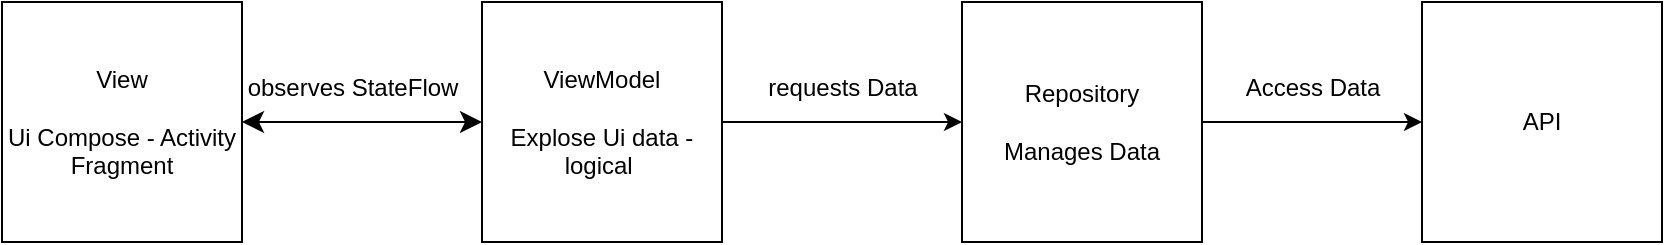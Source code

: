 <mxfile version="24.8.0">
  <diagram name="Page-1" id="99ETJTk1MKLbysxpp0xm">
    <mxGraphModel dx="1500" dy="652" grid="1" gridSize="10" guides="1" tooltips="1" connect="1" arrows="1" fold="1" page="1" pageScale="1" pageWidth="1169" pageHeight="1654" math="0" shadow="0">
      <root>
        <mxCell id="0" />
        <mxCell id="1" parent="0" />
        <mxCell id="9qoAcesDMPWmSkPRExK3-2" value="ViewModel&lt;div&gt;&lt;br&gt;&lt;div&gt;Explose Ui data - logical&amp;nbsp;&lt;/div&gt;&lt;/div&gt;" style="html=1;whiteSpace=wrap;" parent="1" vertex="1">
          <mxGeometry x="300" y="310" width="120" height="120" as="geometry" />
        </mxCell>
        <mxCell id="9qoAcesDMPWmSkPRExK3-3" value="Repository&lt;div&gt;&lt;br&gt;&lt;div&gt;Manages Data&lt;/div&gt;&lt;/div&gt;" style="html=1;whiteSpace=wrap;" parent="1" vertex="1">
          <mxGeometry x="540" y="310" width="120" height="120" as="geometry" />
        </mxCell>
        <mxCell id="9qoAcesDMPWmSkPRExK3-6" value="View&lt;div&gt;&lt;br&gt;&lt;/div&gt;&lt;div&gt;Ui Compose - Activity Fragment&lt;/div&gt;" style="html=1;whiteSpace=wrap;" parent="1" vertex="1">
          <mxGeometry x="60" y="310" width="120" height="120" as="geometry" />
        </mxCell>
        <mxCell id="9qoAcesDMPWmSkPRExK3-7" value="API" style="html=1;whiteSpace=wrap;" parent="1" vertex="1">
          <mxGeometry x="770" y="310" width="120" height="120" as="geometry" />
        </mxCell>
        <mxCell id="9qoAcesDMPWmSkPRExK3-8" value="" style="edgeStyle=none;orthogonalLoop=1;jettySize=auto;html=1;endArrow=classic;startArrow=classic;endSize=8;startSize=8;rounded=0;exitX=1;exitY=0.5;exitDx=0;exitDy=0;entryX=0;entryY=0.5;entryDx=0;entryDy=0;" parent="1" source="9qoAcesDMPWmSkPRExK3-6" target="9qoAcesDMPWmSkPRExK3-2" edge="1">
          <mxGeometry width="100" relative="1" as="geometry">
            <mxPoint x="180" y="360" as="sourcePoint" />
            <mxPoint x="280" y="360" as="targetPoint" />
            <Array as="points" />
          </mxGeometry>
        </mxCell>
        <mxCell id="9qoAcesDMPWmSkPRExK3-9" value="" style="edgeStyle=none;orthogonalLoop=1;jettySize=auto;html=1;rounded=0;entryX=0;entryY=0.5;entryDx=0;entryDy=0;" parent="1" target="9qoAcesDMPWmSkPRExK3-3" edge="1">
          <mxGeometry width="100" relative="1" as="geometry">
            <mxPoint x="420" y="370" as="sourcePoint" />
            <mxPoint x="500" y="370" as="targetPoint" />
            <Array as="points" />
          </mxGeometry>
        </mxCell>
        <mxCell id="9qoAcesDMPWmSkPRExK3-12" value="" style="edgeStyle=none;orthogonalLoop=1;jettySize=auto;html=1;rounded=0;exitX=1;exitY=0.5;exitDx=0;exitDy=0;entryX=0;entryY=0.5;entryDx=0;entryDy=0;" parent="1" source="9qoAcesDMPWmSkPRExK3-3" target="9qoAcesDMPWmSkPRExK3-7" edge="1">
          <mxGeometry width="100" relative="1" as="geometry">
            <mxPoint x="650" y="370" as="sourcePoint" />
            <mxPoint x="750" y="370" as="targetPoint" />
            <Array as="points" />
          </mxGeometry>
        </mxCell>
        <mxCell id="fxrYqTCCOqNbbh25421x-1" value="observes StateFlow" style="text;html=1;align=center;verticalAlign=middle;resizable=0;points=[];autosize=1;strokeColor=none;fillColor=none;" vertex="1" parent="1">
          <mxGeometry x="170" y="338" width="130" height="30" as="geometry" />
        </mxCell>
        <mxCell id="fxrYqTCCOqNbbh25421x-2" value="requests Data" style="text;html=1;align=center;verticalAlign=middle;resizable=0;points=[];autosize=1;strokeColor=none;fillColor=none;" vertex="1" parent="1">
          <mxGeometry x="430" y="338" width="100" height="30" as="geometry" />
        </mxCell>
        <mxCell id="fxrYqTCCOqNbbh25421x-3" value="Access Data" style="text;html=1;align=center;verticalAlign=middle;resizable=0;points=[];autosize=1;strokeColor=none;fillColor=none;" vertex="1" parent="1">
          <mxGeometry x="670" y="338" width="90" height="30" as="geometry" />
        </mxCell>
      </root>
    </mxGraphModel>
  </diagram>
</mxfile>
